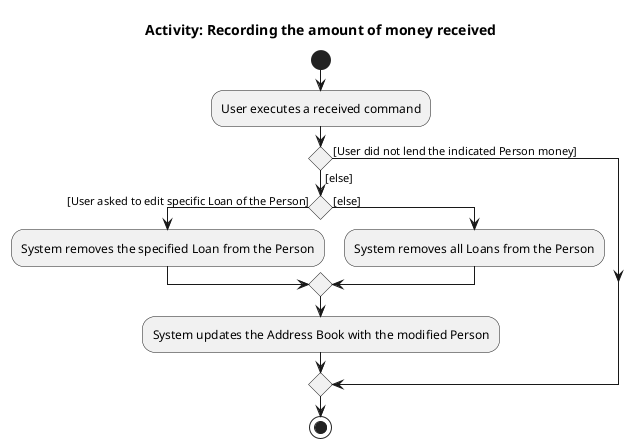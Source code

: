 @startuml
title Activity: Recording the amount of money received
start
:User executes a received command;

if () then ([User did not lend the indicated Person money])
else ([else])
    if () then ([User asked to edit specific Loan of the Person])
        :System removes the specified Loan from the Person;
    else ([else])
        :System removes all Loans from the Person;
    endif
    :System updates the Address Book with the modified Person;
endif
stop
@enduml
